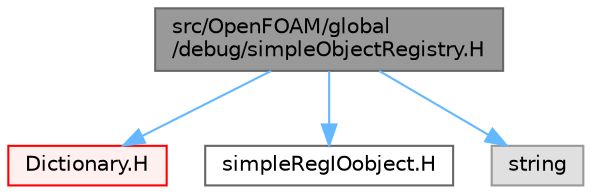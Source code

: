 digraph "src/OpenFOAM/global/debug/simpleObjectRegistry.H"
{
 // LATEX_PDF_SIZE
  bgcolor="transparent";
  edge [fontname=Helvetica,fontsize=10,labelfontname=Helvetica,labelfontsize=10];
  node [fontname=Helvetica,fontsize=10,shape=box,height=0.2,width=0.4];
  Node1 [id="Node000001",label="src/OpenFOAM/global\l/debug/simpleObjectRegistry.H",height=0.2,width=0.4,color="gray40", fillcolor="grey60", style="filled", fontcolor="black",tooltip=" "];
  Node1 -> Node2 [id="edge1_Node000001_Node000002",color="steelblue1",style="solid",tooltip=" "];
  Node2 [id="Node000002",label="Dictionary.H",height=0.2,width=0.4,color="red", fillcolor="#FFF0F0", style="filled",URL="$Dictionary_8H.html",tooltip=" "];
  Node1 -> Node55 [id="edge2_Node000001_Node000055",color="steelblue1",style="solid",tooltip=" "];
  Node55 [id="Node000055",label="simpleRegIOobject.H",height=0.2,width=0.4,color="grey40", fillcolor="white", style="filled",URL="$simpleRegIOobject_8H.html",tooltip=" "];
  Node1 -> Node19 [id="edge3_Node000001_Node000019",color="steelblue1",style="solid",tooltip=" "];
  Node19 [id="Node000019",label="string",height=0.2,width=0.4,color="grey60", fillcolor="#E0E0E0", style="filled",tooltip=" "];
}
